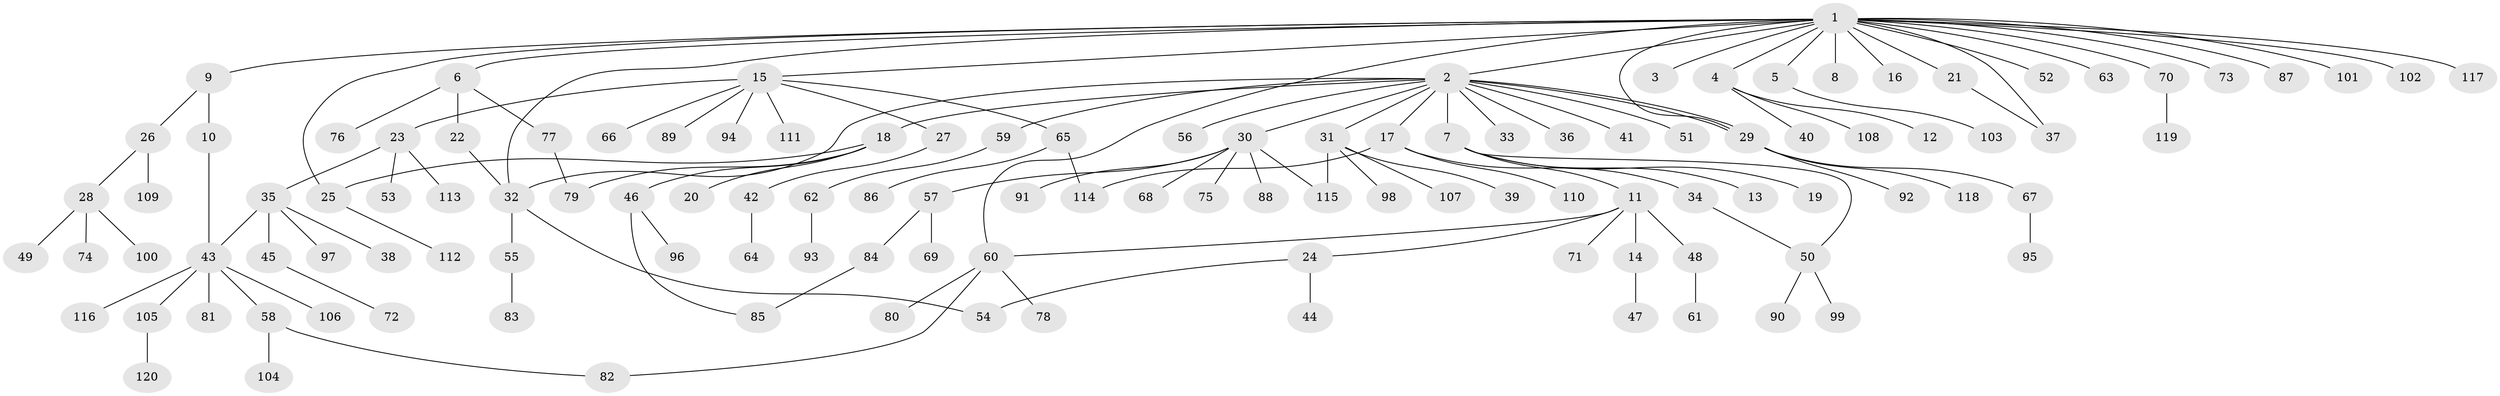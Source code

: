 // coarse degree distribution, {21: 0.0136986301369863, 9: 0.0136986301369863, 1: 0.4931506849315068, 3: 0.0684931506849315, 4: 0.0958904109589041, 2: 0.2602739726027397, 5: 0.0273972602739726, 7: 0.0136986301369863, 6: 0.0136986301369863}
// Generated by graph-tools (version 1.1) at 2025/50/03/04/25 22:50:33]
// undirected, 120 vertices, 134 edges
graph export_dot {
  node [color=gray90,style=filled];
  1;
  2;
  3;
  4;
  5;
  6;
  7;
  8;
  9;
  10;
  11;
  12;
  13;
  14;
  15;
  16;
  17;
  18;
  19;
  20;
  21;
  22;
  23;
  24;
  25;
  26;
  27;
  28;
  29;
  30;
  31;
  32;
  33;
  34;
  35;
  36;
  37;
  38;
  39;
  40;
  41;
  42;
  43;
  44;
  45;
  46;
  47;
  48;
  49;
  50;
  51;
  52;
  53;
  54;
  55;
  56;
  57;
  58;
  59;
  60;
  61;
  62;
  63;
  64;
  65;
  66;
  67;
  68;
  69;
  70;
  71;
  72;
  73;
  74;
  75;
  76;
  77;
  78;
  79;
  80;
  81;
  82;
  83;
  84;
  85;
  86;
  87;
  88;
  89;
  90;
  91;
  92;
  93;
  94;
  95;
  96;
  97;
  98;
  99;
  100;
  101;
  102;
  103;
  104;
  105;
  106;
  107;
  108;
  109;
  110;
  111;
  112;
  113;
  114;
  115;
  116;
  117;
  118;
  119;
  120;
  1 -- 2;
  1 -- 3;
  1 -- 4;
  1 -- 5;
  1 -- 6;
  1 -- 8;
  1 -- 9;
  1 -- 15;
  1 -- 16;
  1 -- 21;
  1 -- 25;
  1 -- 29;
  1 -- 32;
  1 -- 37;
  1 -- 52;
  1 -- 60;
  1 -- 63;
  1 -- 70;
  1 -- 73;
  1 -- 87;
  1 -- 101;
  1 -- 102;
  1 -- 117;
  2 -- 7;
  2 -- 17;
  2 -- 18;
  2 -- 29;
  2 -- 29;
  2 -- 30;
  2 -- 31;
  2 -- 32;
  2 -- 33;
  2 -- 36;
  2 -- 41;
  2 -- 51;
  2 -- 56;
  2 -- 59;
  4 -- 12;
  4 -- 40;
  4 -- 108;
  5 -- 103;
  6 -- 22;
  6 -- 76;
  6 -- 77;
  7 -- 11;
  7 -- 13;
  7 -- 19;
  7 -- 50;
  9 -- 10;
  9 -- 26;
  10 -- 43;
  11 -- 14;
  11 -- 24;
  11 -- 48;
  11 -- 60;
  11 -- 71;
  14 -- 47;
  15 -- 23;
  15 -- 27;
  15 -- 65;
  15 -- 66;
  15 -- 89;
  15 -- 94;
  15 -- 111;
  17 -- 34;
  17 -- 110;
  17 -- 114;
  18 -- 20;
  18 -- 25;
  18 -- 46;
  18 -- 79;
  21 -- 37;
  22 -- 32;
  23 -- 35;
  23 -- 53;
  23 -- 113;
  24 -- 44;
  24 -- 54;
  25 -- 112;
  26 -- 28;
  26 -- 109;
  27 -- 42;
  28 -- 49;
  28 -- 74;
  28 -- 100;
  29 -- 67;
  29 -- 92;
  29 -- 118;
  30 -- 57;
  30 -- 68;
  30 -- 75;
  30 -- 88;
  30 -- 91;
  30 -- 115;
  31 -- 39;
  31 -- 98;
  31 -- 107;
  31 -- 115;
  32 -- 54;
  32 -- 55;
  34 -- 50;
  35 -- 38;
  35 -- 43;
  35 -- 45;
  35 -- 97;
  42 -- 64;
  43 -- 58;
  43 -- 81;
  43 -- 105;
  43 -- 106;
  43 -- 116;
  45 -- 72;
  46 -- 85;
  46 -- 96;
  48 -- 61;
  50 -- 90;
  50 -- 99;
  55 -- 83;
  57 -- 69;
  57 -- 84;
  58 -- 82;
  58 -- 104;
  59 -- 62;
  60 -- 78;
  60 -- 80;
  60 -- 82;
  62 -- 93;
  65 -- 86;
  65 -- 114;
  67 -- 95;
  70 -- 119;
  77 -- 79;
  84 -- 85;
  105 -- 120;
}
